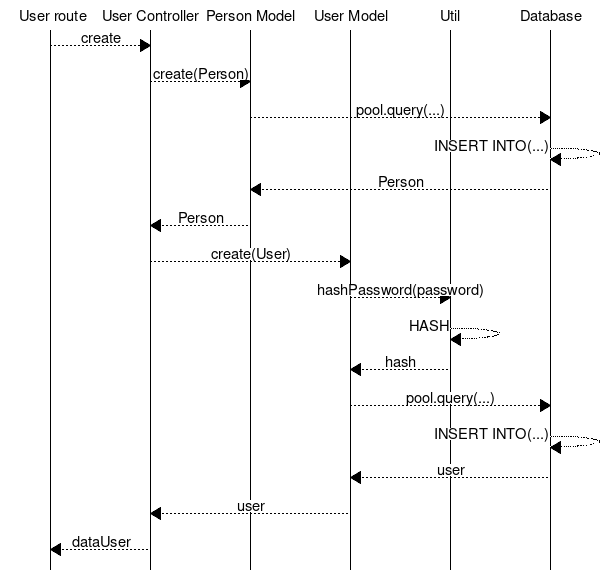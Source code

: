 
  msc {
  userRoute [label=" User route"],
  userController [label="User Controller"],
  personModel [label="Person Model"],
  userModel [label="User Model"],
  util [label="Util"],
  database [label="Database"];

  userRoute >>userController [label="create"];
  userController >> personModel [label="create(Person)"];
  personModel >> database [label = "pool.query(...)"];
  database >> database [ label ="INSERT INTO(...)"];
  database >> personModel[ label ="Person"];
  personModel >> userController [ label="Person"];
  userController >> userModel [ label = "create(User)"];
  userModel >> util [label ="hashPassword(password)"];
  util >> util[label="HASH"];
  util >> userModel [label="hash"];
  userModel >> database[ label="pool.query(...)"];
  database >> database[label ="INSERT INTO(...)"];
  database >> userModel [ label="user"];
  userModel >> userController[label="user"];
  userController >> userRoute[label="dataUser"];
  }